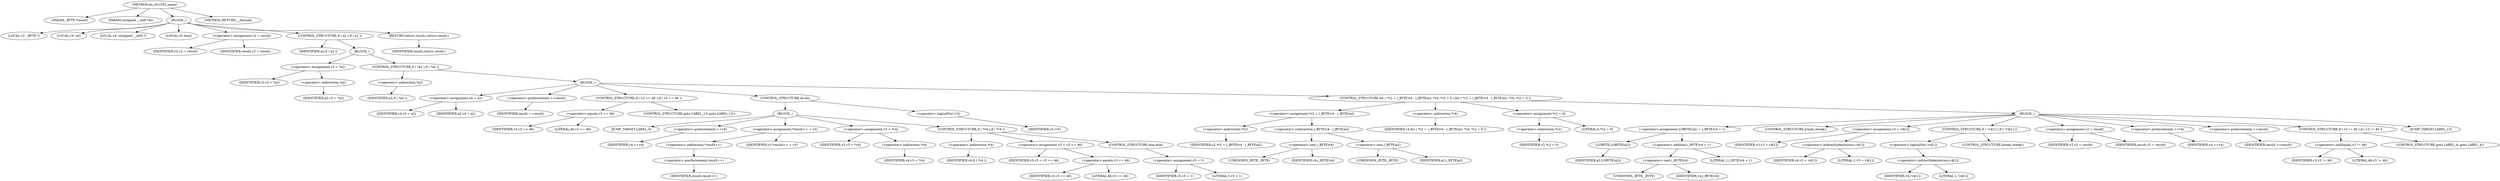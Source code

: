 digraph do_rfc1035_name {  
"1000105" [label = "(METHOD,do_rfc1035_name)" ]
"1000106" [label = "(PARAM,_BYTE *result)" ]
"1000107" [label = "(PARAM,unsigned __int8 *a2)" ]
"1000108" [label = "(BLOCK,,)" ]
"1000109" [label = "(LOCAL,v2: _BYTE *)" ]
"1000110" [label = "(LOCAL,v3: int)" ]
"1000111" [label = "(LOCAL,v4: unsigned __int8 *)" ]
"1000112" [label = "(LOCAL,v5: bool)" ]
"1000113" [label = "(<operator>.assignment,v2 = result)" ]
"1000114" [label = "(IDENTIFIER,v2,v2 = result)" ]
"1000115" [label = "(IDENTIFIER,result,v2 = result)" ]
"1000116" [label = "(CONTROL_STRUCTURE,if ( a2 ),if ( a2 ))" ]
"1000117" [label = "(IDENTIFIER,a2,if ( a2 ))" ]
"1000118" [label = "(BLOCK,,)" ]
"1000119" [label = "(<operator>.assignment,v3 = *a2)" ]
"1000120" [label = "(IDENTIFIER,v3,v3 = *a2)" ]
"1000121" [label = "(<operator>.indirection,*a2)" ]
"1000122" [label = "(IDENTIFIER,a2,v3 = *a2)" ]
"1000123" [label = "(CONTROL_STRUCTURE,if ( *a2 ),if ( *a2 ))" ]
"1000124" [label = "(<operator>.indirection,*a2)" ]
"1000125" [label = "(IDENTIFIER,a2,if ( *a2 ))" ]
"1000126" [label = "(BLOCK,,)" ]
"1000127" [label = "(<operator>.assignment,v4 = a2)" ]
"1000128" [label = "(IDENTIFIER,v4,v4 = a2)" ]
"1000129" [label = "(IDENTIFIER,a2,v4 = a2)" ]
"1000130" [label = "(<operator>.preIncrement,++result)" ]
"1000131" [label = "(IDENTIFIER,result,++result)" ]
"1000132" [label = "(CONTROL_STRUCTURE,if ( v3 == 46 ),if ( v3 == 46 ))" ]
"1000133" [label = "(<operator>.equals,v3 == 46)" ]
"1000134" [label = "(IDENTIFIER,v3,v3 == 46)" ]
"1000135" [label = "(LITERAL,46,v3 == 46)" ]
"1000136" [label = "(CONTROL_STRUCTURE,goto LABEL_13;,goto LABEL_13;)" ]
"1000137" [label = "(CONTROL_STRUCTURE,do,do)" ]
"1000138" [label = "(BLOCK,,)" ]
"1000139" [label = "(JUMP_TARGET,LABEL_4)" ]
"1000140" [label = "(<operator>.preIncrement,++v4)" ]
"1000141" [label = "(IDENTIFIER,v4,++v4)" ]
"1000142" [label = "(<operator>.assignment,*result++ = v3)" ]
"1000143" [label = "(<operator>.indirection,*result++)" ]
"1000144" [label = "(<operator>.postIncrement,result++)" ]
"1000145" [label = "(IDENTIFIER,result,result++)" ]
"1000146" [label = "(IDENTIFIER,v3,*result++ = v3)" ]
"1000147" [label = "(<operator>.assignment,v3 = *v4)" ]
"1000148" [label = "(IDENTIFIER,v3,v3 = *v4)" ]
"1000149" [label = "(<operator>.indirection,*v4)" ]
"1000150" [label = "(IDENTIFIER,v4,v3 = *v4)" ]
"1000151" [label = "(CONTROL_STRUCTURE,if ( *v4 ),if ( *v4 ))" ]
"1000152" [label = "(<operator>.indirection,*v4)" ]
"1000153" [label = "(IDENTIFIER,v4,if ( *v4 ))" ]
"1000154" [label = "(<operator>.assignment,v5 = v3 == 46)" ]
"1000155" [label = "(IDENTIFIER,v5,v5 = v3 == 46)" ]
"1000156" [label = "(<operator>.equals,v3 == 46)" ]
"1000157" [label = "(IDENTIFIER,v3,v3 == 46)" ]
"1000158" [label = "(LITERAL,46,v3 == 46)" ]
"1000159" [label = "(CONTROL_STRUCTURE,else,else)" ]
"1000160" [label = "(<operator>.assignment,v5 = 1)" ]
"1000161" [label = "(IDENTIFIER,v5,v5 = 1)" ]
"1000162" [label = "(LITERAL,1,v5 = 1)" ]
"1000163" [label = "(<operator>.logicalNot,!v5)" ]
"1000164" [label = "(IDENTIFIER,v5,!v5)" ]
"1000165" [label = "(CONTROL_STRUCTURE,for ( *v2 = (_BYTE)v4 - (_BYTE)a2; *v4; *v2 = 0 ),for ( *v2 = (_BYTE)v4 - (_BYTE)a2; *v4; *v2 = 0 ))" ]
"1000166" [label = "(<operator>.assignment,*v2 = (_BYTE)v4 - (_BYTE)a2)" ]
"1000167" [label = "(<operator>.indirection,*v2)" ]
"1000168" [label = "(IDENTIFIER,v2,*v2 = (_BYTE)v4 - (_BYTE)a2)" ]
"1000169" [label = "(<operator>.subtraction,(_BYTE)v4 - (_BYTE)a2)" ]
"1000170" [label = "(<operator>.cast,(_BYTE)v4)" ]
"1000171" [label = "(UNKNOWN,_BYTE,_BYTE)" ]
"1000172" [label = "(IDENTIFIER,v4,(_BYTE)v4)" ]
"1000173" [label = "(<operator>.cast,(_BYTE)a2)" ]
"1000174" [label = "(UNKNOWN,_BYTE,_BYTE)" ]
"1000175" [label = "(IDENTIFIER,a2,(_BYTE)a2)" ]
"1000176" [label = "(<operator>.indirection,*v4)" ]
"1000177" [label = "(IDENTIFIER,v4,for ( *v2 = (_BYTE)v4 - (_BYTE)a2; *v4; *v2 = 0 ))" ]
"1000178" [label = "(<operator>.assignment,*v2 = 0)" ]
"1000179" [label = "(<operator>.indirection,*v2)" ]
"1000180" [label = "(IDENTIFIER,v2,*v2 = 0)" ]
"1000181" [label = "(LITERAL,0,*v2 = 0)" ]
"1000182" [label = "(BLOCK,,)" ]
"1000183" [label = "(<operator>.assignment,LOBYTE(a2) = (_BYTE)v4 + 1)" ]
"1000184" [label = "(LOBYTE,LOBYTE(a2))" ]
"1000185" [label = "(IDENTIFIER,a2,LOBYTE(a2))" ]
"1000186" [label = "(<operator>.addition,(_BYTE)v4 + 1)" ]
"1000187" [label = "(<operator>.cast,(_BYTE)v4)" ]
"1000188" [label = "(UNKNOWN,_BYTE,_BYTE)" ]
"1000189" [label = "(IDENTIFIER,v4,(_BYTE)v4)" ]
"1000190" [label = "(LITERAL,1,(_BYTE)v4 + 1)" ]
"1000191" [label = "(CONTROL_STRUCTURE,break;,break;)" ]
"1000192" [label = "(<operator>.assignment,v3 = v4[1])" ]
"1000193" [label = "(IDENTIFIER,v3,v3 = v4[1])" ]
"1000194" [label = "(<operator>.indirectIndexAccess,v4[1])" ]
"1000195" [label = "(IDENTIFIER,v4,v3 = v4[1])" ]
"1000196" [label = "(LITERAL,1,v3 = v4[1])" ]
"1000197" [label = "(CONTROL_STRUCTURE,if ( !v4[1] ),if ( !v4[1] ))" ]
"1000198" [label = "(<operator>.logicalNot,!v4[1])" ]
"1000199" [label = "(<operator>.indirectIndexAccess,v4[1])" ]
"1000200" [label = "(IDENTIFIER,v4,!v4[1])" ]
"1000201" [label = "(LITERAL,1,!v4[1])" ]
"1000202" [label = "(CONTROL_STRUCTURE,break;,break;)" ]
"1000203" [label = "(<operator>.assignment,v2 = result)" ]
"1000204" [label = "(IDENTIFIER,v2,v2 = result)" ]
"1000205" [label = "(IDENTIFIER,result,v2 = result)" ]
"1000206" [label = "(<operator>.preIncrement,++v4)" ]
"1000207" [label = "(IDENTIFIER,v4,++v4)" ]
"1000208" [label = "(<operator>.preIncrement,++result)" ]
"1000209" [label = "(IDENTIFIER,result,++result)" ]
"1000210" [label = "(CONTROL_STRUCTURE,if ( v3 != 46 ),if ( v3 != 46 ))" ]
"1000211" [label = "(<operator>.notEquals,v3 != 46)" ]
"1000212" [label = "(IDENTIFIER,v3,v3 != 46)" ]
"1000213" [label = "(LITERAL,46,v3 != 46)" ]
"1000214" [label = "(CONTROL_STRUCTURE,goto LABEL_4;,goto LABEL_4;)" ]
"1000215" [label = "(JUMP_TARGET,LABEL_13)" ]
"1000216" [label = "(RETURN,return result;,return result;)" ]
"1000217" [label = "(IDENTIFIER,result,return result;)" ]
"1000218" [label = "(METHOD_RETURN,__fastcall)" ]
  "1000105" -> "1000106" 
  "1000105" -> "1000107" 
  "1000105" -> "1000108" 
  "1000105" -> "1000218" 
  "1000108" -> "1000109" 
  "1000108" -> "1000110" 
  "1000108" -> "1000111" 
  "1000108" -> "1000112" 
  "1000108" -> "1000113" 
  "1000108" -> "1000116" 
  "1000108" -> "1000216" 
  "1000113" -> "1000114" 
  "1000113" -> "1000115" 
  "1000116" -> "1000117" 
  "1000116" -> "1000118" 
  "1000118" -> "1000119" 
  "1000118" -> "1000123" 
  "1000119" -> "1000120" 
  "1000119" -> "1000121" 
  "1000121" -> "1000122" 
  "1000123" -> "1000124" 
  "1000123" -> "1000126" 
  "1000124" -> "1000125" 
  "1000126" -> "1000127" 
  "1000126" -> "1000130" 
  "1000126" -> "1000132" 
  "1000126" -> "1000137" 
  "1000126" -> "1000165" 
  "1000127" -> "1000128" 
  "1000127" -> "1000129" 
  "1000130" -> "1000131" 
  "1000132" -> "1000133" 
  "1000132" -> "1000136" 
  "1000133" -> "1000134" 
  "1000133" -> "1000135" 
  "1000137" -> "1000138" 
  "1000137" -> "1000163" 
  "1000138" -> "1000139" 
  "1000138" -> "1000140" 
  "1000138" -> "1000142" 
  "1000138" -> "1000147" 
  "1000138" -> "1000151" 
  "1000140" -> "1000141" 
  "1000142" -> "1000143" 
  "1000142" -> "1000146" 
  "1000143" -> "1000144" 
  "1000144" -> "1000145" 
  "1000147" -> "1000148" 
  "1000147" -> "1000149" 
  "1000149" -> "1000150" 
  "1000151" -> "1000152" 
  "1000151" -> "1000154" 
  "1000151" -> "1000159" 
  "1000152" -> "1000153" 
  "1000154" -> "1000155" 
  "1000154" -> "1000156" 
  "1000156" -> "1000157" 
  "1000156" -> "1000158" 
  "1000159" -> "1000160" 
  "1000160" -> "1000161" 
  "1000160" -> "1000162" 
  "1000163" -> "1000164" 
  "1000165" -> "1000166" 
  "1000165" -> "1000176" 
  "1000165" -> "1000178" 
  "1000165" -> "1000182" 
  "1000166" -> "1000167" 
  "1000166" -> "1000169" 
  "1000167" -> "1000168" 
  "1000169" -> "1000170" 
  "1000169" -> "1000173" 
  "1000170" -> "1000171" 
  "1000170" -> "1000172" 
  "1000173" -> "1000174" 
  "1000173" -> "1000175" 
  "1000176" -> "1000177" 
  "1000178" -> "1000179" 
  "1000178" -> "1000181" 
  "1000179" -> "1000180" 
  "1000182" -> "1000183" 
  "1000182" -> "1000191" 
  "1000182" -> "1000192" 
  "1000182" -> "1000197" 
  "1000182" -> "1000203" 
  "1000182" -> "1000206" 
  "1000182" -> "1000208" 
  "1000182" -> "1000210" 
  "1000182" -> "1000215" 
  "1000183" -> "1000184" 
  "1000183" -> "1000186" 
  "1000184" -> "1000185" 
  "1000186" -> "1000187" 
  "1000186" -> "1000190" 
  "1000187" -> "1000188" 
  "1000187" -> "1000189" 
  "1000192" -> "1000193" 
  "1000192" -> "1000194" 
  "1000194" -> "1000195" 
  "1000194" -> "1000196" 
  "1000197" -> "1000198" 
  "1000197" -> "1000202" 
  "1000198" -> "1000199" 
  "1000199" -> "1000200" 
  "1000199" -> "1000201" 
  "1000203" -> "1000204" 
  "1000203" -> "1000205" 
  "1000206" -> "1000207" 
  "1000208" -> "1000209" 
  "1000210" -> "1000211" 
  "1000210" -> "1000214" 
  "1000211" -> "1000212" 
  "1000211" -> "1000213" 
  "1000216" -> "1000217" 
}
